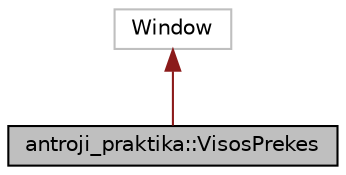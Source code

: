 digraph "antroji_praktika::VisosPrekes"
{
 // LATEX_PDF_SIZE
  edge [fontname="Helvetica",fontsize="10",labelfontname="Helvetica",labelfontsize="10"];
  node [fontname="Helvetica",fontsize="10",shape=record];
  Node1 [label="antroji_praktika::VisosPrekes",height=0.2,width=0.4,color="black", fillcolor="grey75", style="filled", fontcolor="black",tooltip="Interaction logic for VisosPrekes.xaml"];
  Node2 -> Node1 [dir="back",color="firebrick4",fontsize="10",style="solid",fontname="Helvetica"];
  Node2 [label="Window",height=0.2,width=0.4,color="grey75", fillcolor="white", style="filled",tooltip=" "];
}
